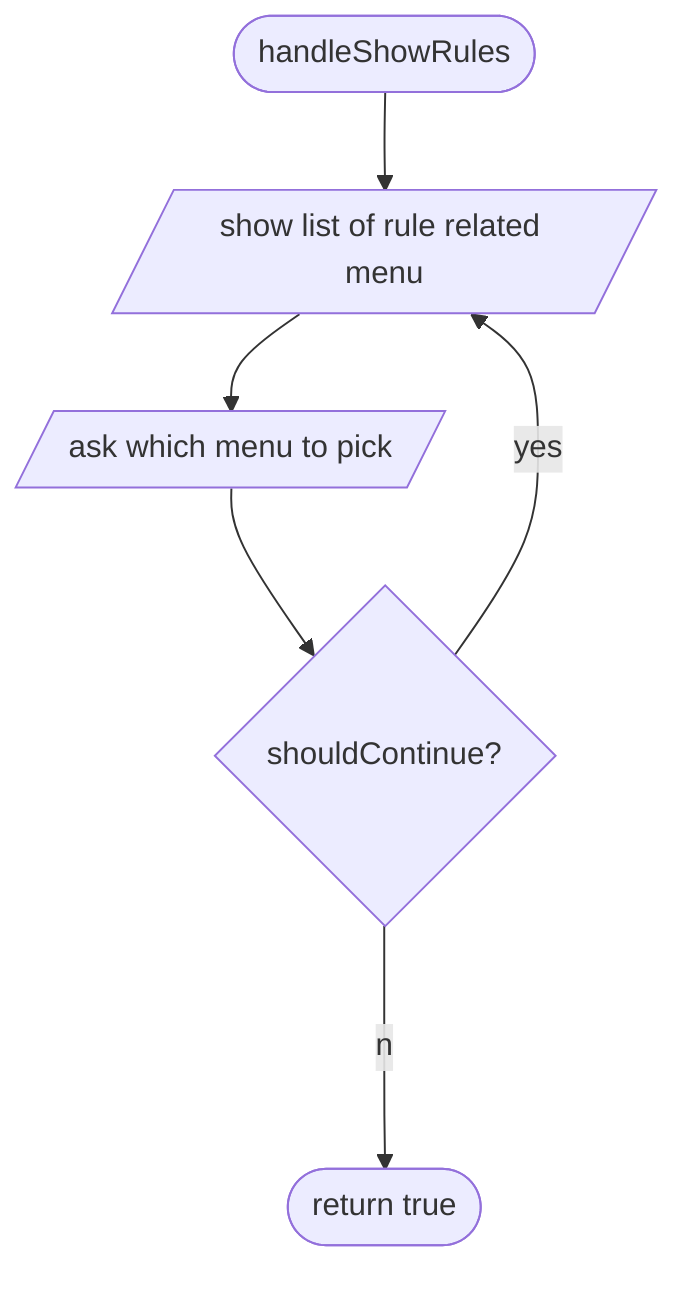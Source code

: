 flowchart TD
    %% @config(./config.json)
    ruleMenuStart([handleShowRules])
    showRuleMenu[/show list of rule related menu/]
    promptRule[/ask which menu to pick/]
    routeRuleMenu[[routeRuleMenu]]
    routeRuleMenu{shouldContinue?}
    ruleMenuEnd([return true])
    ruleMenuStart-->showRuleMenu
    showRuleMenu-->promptRule
    promptRule-->routeRuleMenu
    routeRuleMenu--yes-->showRuleMenu
    routeRuleMenu--no-->ruleMenuEnd